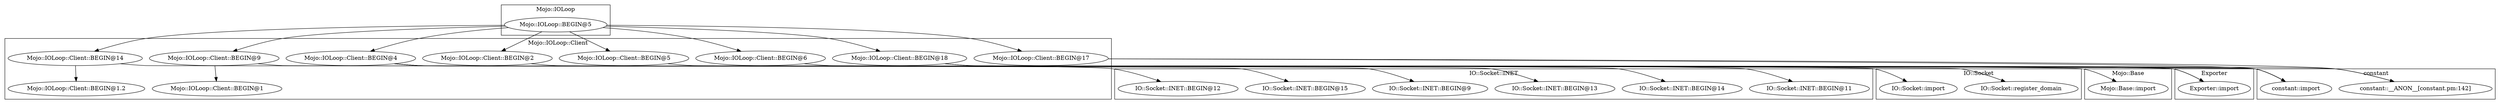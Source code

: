 digraph {
graph [overlap=false]
subgraph cluster_IO_Socket_INET {
	label="IO::Socket::INET";
	"IO::Socket::INET::BEGIN@11";
	"IO::Socket::INET::BEGIN@14";
	"IO::Socket::INET::BEGIN@13";
	"IO::Socket::INET::BEGIN@9";
	"IO::Socket::INET::BEGIN@15";
	"IO::Socket::INET::BEGIN@12";
}
subgraph cluster_constant {
	label="constant";
	"constant::import";
	"constant::__ANON__[constant.pm:142]";
}
subgraph cluster_Exporter {
	label="Exporter";
	"Exporter::import";
}
subgraph cluster_Mojo_IOLoop_Client {
	label="Mojo::IOLoop::Client";
	"Mojo::IOLoop::Client::BEGIN@4";
	"Mojo::IOLoop::Client::BEGIN@2";
	"Mojo::IOLoop::Client::BEGIN@6";
	"Mojo::IOLoop::Client::BEGIN@1";
	"Mojo::IOLoop::Client::BEGIN@5";
	"Mojo::IOLoop::Client::BEGIN@17";
	"Mojo::IOLoop::Client::BEGIN@9";
	"Mojo::IOLoop::Client::BEGIN@18";
	"Mojo::IOLoop::Client::BEGIN@14";
	"Mojo::IOLoop::Client::BEGIN@1.2";
}
subgraph cluster_Mojo_Base {
	label="Mojo::Base";
	"Mojo::Base::import";
}
subgraph cluster_IO_Socket {
	label="IO::Socket";
	"IO::Socket::register_domain";
	"IO::Socket::import";
}
subgraph cluster_Mojo_IOLoop {
	label="Mojo::IOLoop";
	"Mojo::IOLoop::BEGIN@5";
}
"Mojo::IOLoop::Client::BEGIN@4" -> "IO::Socket::INET::BEGIN@14";
"Mojo::IOLoop::Client::BEGIN@4" -> "IO::Socket::INET::BEGIN@12";
"Mojo::IOLoop::Client::BEGIN@17" -> "constant::__ANON__[constant.pm:142]";
"Mojo::IOLoop::Client::BEGIN@18" -> "constant::__ANON__[constant.pm:142]";
"Mojo::IOLoop::Client::BEGIN@5" -> "Exporter::import";
"Mojo::IOLoop::Client::BEGIN@6" -> "Exporter::import";
"Mojo::IOLoop::BEGIN@5" -> "Mojo::IOLoop::Client::BEGIN@9";
"Mojo::IOLoop::BEGIN@5" -> "Mojo::IOLoop::Client::BEGIN@5";
"Mojo::IOLoop::BEGIN@5" -> "Mojo::IOLoop::Client::BEGIN@14";
"Mojo::IOLoop::Client::BEGIN@4" -> "IO::Socket::INET::BEGIN@11";
"Mojo::IOLoop::BEGIN@5" -> "Mojo::IOLoop::Client::BEGIN@17";
"Mojo::IOLoop::BEGIN@5" -> "Mojo::IOLoop::Client::BEGIN@2";
"Mojo::IOLoop::Client::BEGIN@9" -> "Mojo::IOLoop::Client::BEGIN@1";
"Mojo::IOLoop::Client::BEGIN@14" -> "Mojo::IOLoop::Client::BEGIN@1.2";
"Mojo::IOLoop::Client::BEGIN@4" -> "IO::Socket::INET::BEGIN@9";
"Mojo::IOLoop::Client::BEGIN@4" -> "IO::Socket::import";
"Mojo::IOLoop::BEGIN@5" -> "Mojo::IOLoop::Client::BEGIN@4";
"Mojo::IOLoop::Client::BEGIN@4" -> "IO::Socket::INET::BEGIN@15";
"Mojo::IOLoop::Client::BEGIN@4" -> "IO::Socket::register_domain";
"Mojo::IOLoop::Client::BEGIN@2" -> "Mojo::Base::import";
"Mojo::IOLoop::Client::BEGIN@9" -> "constant::import";
"Mojo::IOLoop::Client::BEGIN@14" -> "constant::import";
"Mojo::IOLoop::Client::BEGIN@17" -> "constant::import";
"Mojo::IOLoop::Client::BEGIN@18" -> "constant::import";
"Mojo::IOLoop::Client::BEGIN@4" -> "IO::Socket::INET::BEGIN@13";
"Mojo::IOLoop::BEGIN@5" -> "Mojo::IOLoop::Client::BEGIN@18";
"Mojo::IOLoop::BEGIN@5" -> "Mojo::IOLoop::Client::BEGIN@6";
}
